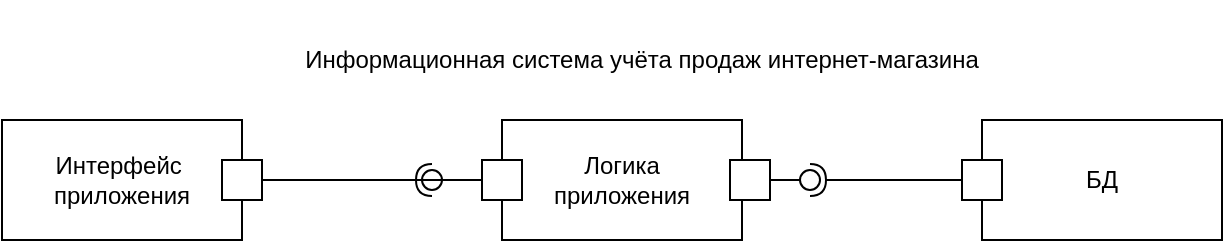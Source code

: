 <mxfile version="22.1.17" type="device">
  <diagram name="Page-1" id="oVl5V7rxxSPNIg5Ap4ja">
    <mxGraphModel dx="1434" dy="780" grid="1" gridSize="10" guides="1" tooltips="1" connect="1" arrows="1" fold="1" page="1" pageScale="1" pageWidth="827" pageHeight="1169" math="0" shadow="0">
      <root>
        <mxCell id="0" />
        <mxCell id="1" parent="0" />
        <mxCell id="IuiSjNFsWHFbRyrhFPk0-1" value="БД" style="rounded=0;whiteSpace=wrap;html=1;" vertex="1" parent="1">
          <mxGeometry x="530" y="310" width="120" height="60" as="geometry" />
        </mxCell>
        <mxCell id="IuiSjNFsWHFbRyrhFPk0-2" value="Интерфейс&amp;nbsp;&lt;br&gt;приложения" style="rounded=0;whiteSpace=wrap;html=1;" vertex="1" parent="1">
          <mxGeometry x="40" y="310" width="120" height="60" as="geometry" />
        </mxCell>
        <mxCell id="IuiSjNFsWHFbRyrhFPk0-3" value="Логика &lt;br&gt;приложения" style="rounded=0;whiteSpace=wrap;html=1;" vertex="1" parent="1">
          <mxGeometry x="290" y="310" width="120" height="60" as="geometry" />
        </mxCell>
        <mxCell id="IuiSjNFsWHFbRyrhFPk0-4" value="" style="whiteSpace=wrap;html=1;aspect=fixed;" vertex="1" parent="1">
          <mxGeometry x="150" y="330" width="20" height="20" as="geometry" />
        </mxCell>
        <mxCell id="IuiSjNFsWHFbRyrhFPk0-6" value="" style="whiteSpace=wrap;html=1;aspect=fixed;" vertex="1" parent="1">
          <mxGeometry x="280" y="330" width="20" height="20" as="geometry" />
        </mxCell>
        <mxCell id="IuiSjNFsWHFbRyrhFPk0-7" value="" style="whiteSpace=wrap;html=1;aspect=fixed;" vertex="1" parent="1">
          <mxGeometry x="404" y="330" width="20" height="20" as="geometry" />
        </mxCell>
        <mxCell id="IuiSjNFsWHFbRyrhFPk0-8" value="" style="whiteSpace=wrap;html=1;aspect=fixed;" vertex="1" parent="1">
          <mxGeometry x="520" y="330" width="20" height="20" as="geometry" />
        </mxCell>
        <mxCell id="IuiSjNFsWHFbRyrhFPk0-18" value="" style="rounded=0;orthogonalLoop=1;jettySize=auto;html=1;endArrow=halfCircle;endFill=0;endSize=6;strokeWidth=1;sketch=0;" edge="1" target="IuiSjNFsWHFbRyrhFPk0-20" parent="1" source="IuiSjNFsWHFbRyrhFPk0-4">
          <mxGeometry x="265" y="335" width="10" height="10" as="geometry" />
        </mxCell>
        <mxCell id="IuiSjNFsWHFbRyrhFPk0-19" value="" style="rounded=0;orthogonalLoop=1;jettySize=auto;html=1;endArrow=oval;endFill=0;sketch=0;sourcePerimeterSpacing=0;targetPerimeterSpacing=0;endSize=10;" edge="1" target="IuiSjNFsWHFbRyrhFPk0-20" parent="1">
          <mxGeometry relative="1" as="geometry">
            <mxPoint x="235" y="340" as="sourcePoint" />
            <Array as="points">
              <mxPoint x="280" y="340" />
            </Array>
          </mxGeometry>
        </mxCell>
        <mxCell id="IuiSjNFsWHFbRyrhFPk0-20" value="" style="ellipse;whiteSpace=wrap;html=1;align=center;aspect=fixed;fillColor=none;strokeColor=none;resizable=0;perimeter=centerPerimeter;rotatable=0;allowArrows=0;points=[];outlineConnect=1;" vertex="1" parent="1">
          <mxGeometry x="250" y="335" width="10" height="10" as="geometry" />
        </mxCell>
        <mxCell id="IuiSjNFsWHFbRyrhFPk0-32" value="" style="rounded=0;orthogonalLoop=1;jettySize=auto;html=1;endArrow=halfCircle;endFill=0;endSize=6;strokeWidth=1;sketch=0;exitX=0;exitY=0.5;exitDx=0;exitDy=0;" edge="1" target="IuiSjNFsWHFbRyrhFPk0-34" parent="1" source="IuiSjNFsWHFbRyrhFPk0-8">
          <mxGeometry relative="1" as="geometry">
            <mxPoint x="464" y="340" as="sourcePoint" />
          </mxGeometry>
        </mxCell>
        <mxCell id="IuiSjNFsWHFbRyrhFPk0-33" value="" style="rounded=0;orthogonalLoop=1;jettySize=auto;html=1;endArrow=oval;endFill=0;sketch=0;sourcePerimeterSpacing=0;targetPerimeterSpacing=0;endSize=10;" edge="1" target="IuiSjNFsWHFbRyrhFPk0-34" parent="1">
          <mxGeometry relative="1" as="geometry">
            <mxPoint x="424" y="340" as="sourcePoint" />
          </mxGeometry>
        </mxCell>
        <mxCell id="IuiSjNFsWHFbRyrhFPk0-34" value="" style="ellipse;whiteSpace=wrap;html=1;align=center;aspect=fixed;fillColor=none;strokeColor=none;resizable=0;perimeter=centerPerimeter;rotatable=0;allowArrows=0;points=[];outlineConnect=1;" vertex="1" parent="1">
          <mxGeometry x="439" y="335" width="10" height="10" as="geometry" />
        </mxCell>
        <mxCell id="IuiSjNFsWHFbRyrhFPk0-35" value="Информационная система учёта продаж интернет-магазина" style="text;html=1;strokeColor=none;fillColor=none;align=center;verticalAlign=middle;whiteSpace=wrap;rounded=0;" vertex="1" parent="1">
          <mxGeometry x="190" y="250" width="340" height="60" as="geometry" />
        </mxCell>
      </root>
    </mxGraphModel>
  </diagram>
</mxfile>
